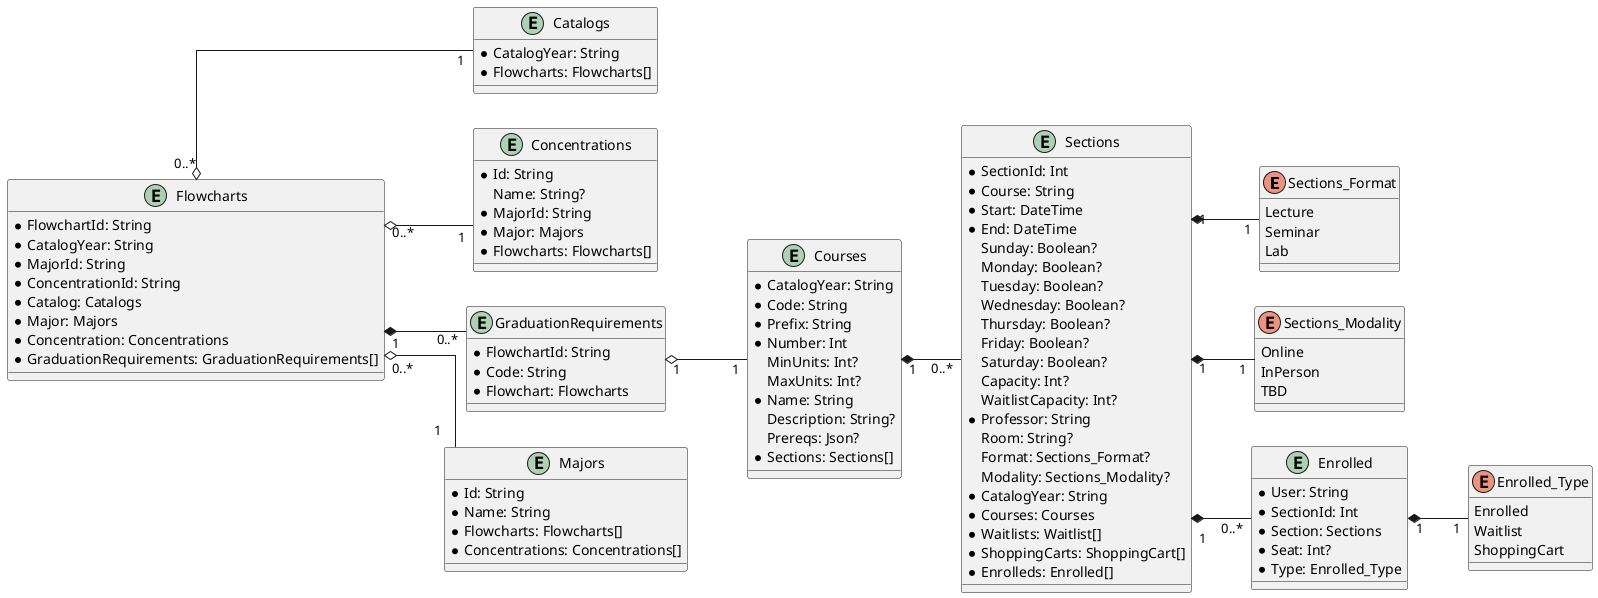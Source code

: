 @startuml uml

skinparam linetype ortho

left to right direction

enum Sections_Format {
  Lecture
  Seminar
  Lab
}

enum Sections_Modality {
  Online
  InPerson
  TBD
}

enum Enrolled_Type {
  Enrolled
  Waitlist
  ShoppingCart
}

entity Courses {
  * CatalogYear: String
  * Code: String
  * Prefix: String
  * Number: Int
  MinUnits: Int?
  MaxUnits: Int?
  * Name: String
  Description: String?
  Prereqs: Json?
  * Sections: Sections[]
}

' Unifed here but not in schema yet
entity Enrolled {
  * User: String
  * SectionId: Int
  * Section: Sections
  * Seat: Int?
  * Type: Enrolled_Type
}

entity Sections {
  * SectionId: Int
  * Course: String
  * Start: DateTime
  * End: DateTime
  Sunday: Boolean?
  Monday: Boolean?
  Tuesday: Boolean?
  Wednesday: Boolean?
  Thursday: Boolean?
  Friday: Boolean?
  Saturday: Boolean?
  Capacity: Int?
  WaitlistCapacity: Int?
  * Professor: String
  Room: String?
  Format: Sections_Format?
  Modality: Sections_Modality?
  * CatalogYear: String
  * Courses: Courses
  * Waitlists: Waitlist[]
  * ShoppingCarts: ShoppingCart[]
  * Enrolleds: Enrolled[]
}

entity Flowcharts {
  * FlowchartId: String
  * CatalogYear: String
  * MajorId: String
  * ConcentrationId: String
  * Catalog: Catalogs
  * Major: Majors
  * Concentration: Concentrations
  * GraduationRequirements: GraduationRequirements[]
}

entity Catalogs {
  * CatalogYear: String
  * Flowcharts: Flowcharts[]
}

entity Concentrations {
  * Id: String
  Name: String?
  * MajorId: String
  * Major: Majors
  * Flowcharts: Flowcharts[]
}

entity GraduationRequirements {
  * FlowchartId: String
  * Code: String
  * Flowchart: Flowcharts
}

entity Majors {
  * Id: String
  * Name: String
  * Flowcharts: Flowcharts[]
  * Concentrations: Concentrations[]
}

Courses "1" *-- "0..*" Sections
Sections "1" *-- "0..*" Enrolled
Enrolled "1" *-- "1" Enrolled_Type
Sections "1" *-- "1" Sections_Format
Sections "1" *-- "1" Sections_Modality
Flowcharts "0..*" o-- "1" Catalogs
Flowcharts "0..*" o-- "1" Concentrations
Flowcharts "0..*" o-- "1" Majors
Flowcharts "1" *-- "0..*" GraduationRequirements
GraduationRequirements "1"  o-- "1" Courses

@enduml
